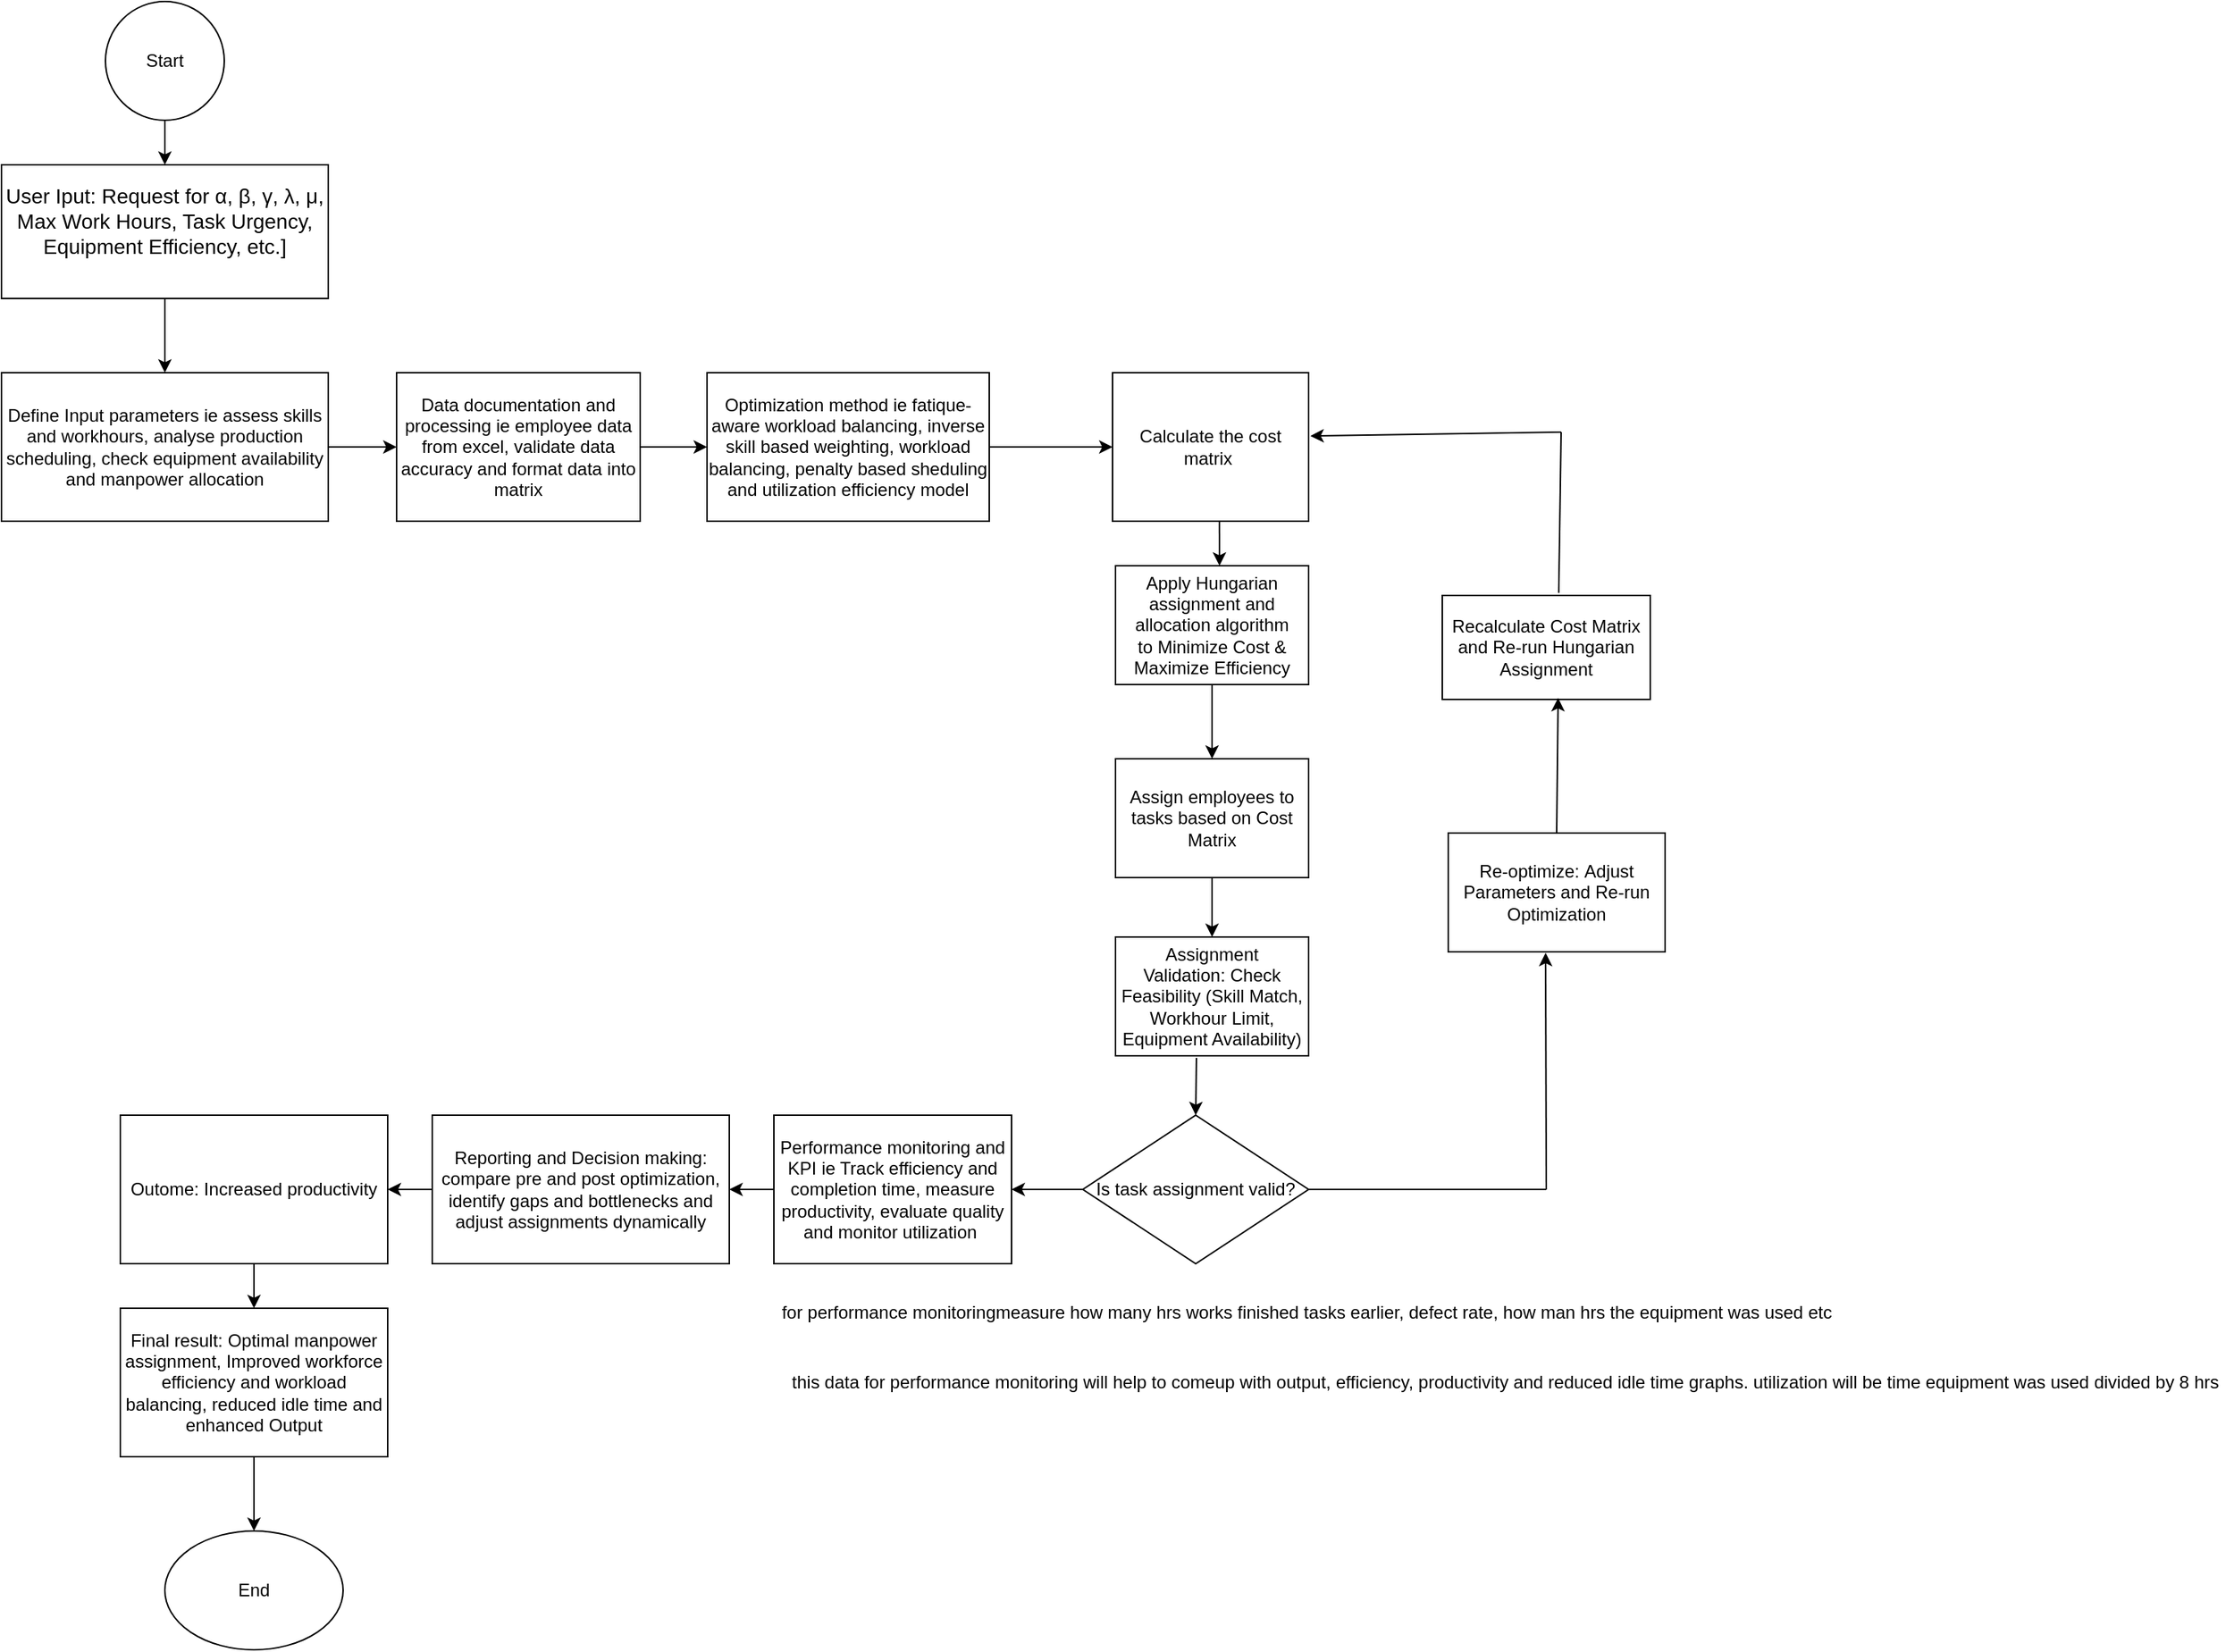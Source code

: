 <mxfile>
    <diagram name="Page-1" id="ewrQpTuAqCpcoub7UlBA">
        <mxGraphModel dx="906" dy="613" grid="1" gridSize="10" guides="1" tooltips="1" connect="1" arrows="1" fold="1" page="1" pageScale="1" pageWidth="850" pageHeight="1100" math="0" shadow="0">
            <root>
                <mxCell id="0"/>
                <mxCell id="1" parent="0"/>
                <mxCell id="90" value="Start" style="ellipse;whiteSpace=wrap;html=1;aspect=fixed;" vertex="1" parent="1">
                    <mxGeometry x="70" y="10" width="80" height="80" as="geometry"/>
                </mxCell>
                <mxCell id="111" style="edgeStyle=none;html=1;" edge="1" parent="1">
                    <mxGeometry relative="1" as="geometry">
                        <mxPoint x="30" y="180" as="targetPoint"/>
                        <mxPoint x="30" y="180" as="sourcePoint"/>
                    </mxGeometry>
                </mxCell>
                <object label="&lt;font style=&quot;font-size: 14px;&quot;&gt;User Iput: Request for&amp;nbsp;&lt;/font&gt;&lt;span style=&quot;background-color: transparent; font-size: 14px;&quot;&gt;α, β, γ, λ, μ, Max Work Hours, Task Urgency, Equipment Efficiency, etc.]&lt;/span&gt;&lt;div&gt;&lt;span style=&quot;background-color: transparent;&quot;&gt;&lt;br&gt;&lt;/span&gt;&lt;/div&gt;" id="91">
                    <mxCell style="rounded=0;whiteSpace=wrap;html=1;" vertex="1" parent="1">
                        <mxGeometry y="120" width="220" height="90" as="geometry"/>
                    </mxCell>
                </object>
                <mxCell id="92" value="Define Input parameters ie assess skills and workhours, analyse production scheduling, check equipment availability and manpower allocation" style="rounded=0;whiteSpace=wrap;html=1;" vertex="1" parent="1">
                    <mxGeometry y="260" width="220" height="100" as="geometry"/>
                </mxCell>
                <mxCell id="118" value="" style="edgeStyle=none;html=1;" edge="1" parent="1" source="93" target="94">
                    <mxGeometry relative="1" as="geometry"/>
                </mxCell>
                <mxCell id="93" value="Data documentation and processing ie employee data from excel, validate data accuracy and format data into matrix" style="rounded=0;whiteSpace=wrap;html=1;" vertex="1" parent="1">
                    <mxGeometry x="266" y="260" width="164" height="100" as="geometry"/>
                </mxCell>
                <mxCell id="94" value="Optimization method ie fatique-aware workload balancing, inverse skill based weighting, workload balancing, penalty based sheduling and utilization efficiency model" style="rounded=0;whiteSpace=wrap;html=1;" vertex="1" parent="1">
                    <mxGeometry x="475" y="260" width="190" height="100" as="geometry"/>
                </mxCell>
                <mxCell id="95" value="Apply Hungarian assignment and allocation algorithm to&amp;nbsp;Minimize Cost &amp;amp; Maximize Efficiency" style="rounded=0;whiteSpace=wrap;html=1;" vertex="1" parent="1">
                    <mxGeometry x="750" y="390" width="130" height="80" as="geometry"/>
                </mxCell>
                <mxCell id="96" value="Calculate the cost matrix&amp;nbsp;" style="rounded=0;whiteSpace=wrap;html=1;" vertex="1" parent="1">
                    <mxGeometry x="748" y="260" width="132" height="100" as="geometry"/>
                </mxCell>
                <mxCell id="97" value="Assign employees to tasks based on Cost Matrix" style="rounded=0;whiteSpace=wrap;html=1;" vertex="1" parent="1">
                    <mxGeometry x="750" y="520" width="130" height="80" as="geometry"/>
                </mxCell>
                <mxCell id="98" value="Assignment Validation:&amp;nbsp;Check Feasibility (Skill Match, Workhour Limit, Equipment Availability)" style="rounded=0;whiteSpace=wrap;html=1;" vertex="1" parent="1">
                    <mxGeometry x="750" y="640" width="130" height="80" as="geometry"/>
                </mxCell>
                <mxCell id="99" value="Is task assignment valid?" style="rhombus;whiteSpace=wrap;html=1;" vertex="1" parent="1">
                    <mxGeometry x="728" y="760" width="152" height="100" as="geometry"/>
                </mxCell>
                <mxCell id="101" value="Performance monitoring and KPI ie Track efficiency and completion time, measure productivity, evaluate quality and monitor utilization&amp;nbsp;" style="rounded=0;whiteSpace=wrap;html=1;" vertex="1" parent="1">
                    <mxGeometry x="520" y="760" width="160" height="100" as="geometry"/>
                </mxCell>
                <mxCell id="103" value="Reporting and Decision making: compare pre and post optimization, identify gaps and bottlenecks and adjust assignments dynamically" style="rounded=0;whiteSpace=wrap;html=1;" vertex="1" parent="1">
                    <mxGeometry x="290" y="760" width="200" height="100" as="geometry"/>
                </mxCell>
                <mxCell id="104" value="Outome: Increased productivity" style="rounded=0;whiteSpace=wrap;html=1;" vertex="1" parent="1">
                    <mxGeometry x="80" y="760" width="180" height="100" as="geometry"/>
                </mxCell>
                <mxCell id="105" value="End" style="ellipse;whiteSpace=wrap;html=1;" vertex="1" parent="1">
                    <mxGeometry x="110" y="1040" width="120" height="80" as="geometry"/>
                </mxCell>
                <mxCell id="106" value="Re-optimize:&amp;nbsp;Adjust Parameters and Re-run Optimization" style="rounded=0;whiteSpace=wrap;html=1;" vertex="1" parent="1">
                    <mxGeometry x="974" y="570" width="146" height="80" as="geometry"/>
                </mxCell>
                <mxCell id="107" value="Final result: Optimal manpower assignment, Improved workforce efficiency and workload balancing, reduced idle time and enhanced Output" style="rounded=0;whiteSpace=wrap;html=1;" vertex="1" parent="1">
                    <mxGeometry x="80" y="890" width="180" height="100" as="geometry"/>
                </mxCell>
                <mxCell id="113" value="Recalculate Cost Matrix and Re-run Hungarian Assignment" style="rounded=0;whiteSpace=wrap;html=1;" vertex="1" parent="1">
                    <mxGeometry x="970" y="410" width="140" height="70" as="geometry"/>
                </mxCell>
                <mxCell id="114" value="" style="endArrow=classic;html=1;exitX=0.5;exitY=1;exitDx=0;exitDy=0;" edge="1" parent="1" source="90">
                    <mxGeometry width="50" height="50" relative="1" as="geometry">
                        <mxPoint x="380" y="320" as="sourcePoint"/>
                        <mxPoint x="110" y="120" as="targetPoint"/>
                    </mxGeometry>
                </mxCell>
                <mxCell id="115" value="" style="endArrow=classic;html=1;exitX=0.5;exitY=1;exitDx=0;exitDy=0;" edge="1" parent="1" source="91" target="92">
                    <mxGeometry width="50" height="50" relative="1" as="geometry">
                        <mxPoint x="380" y="320" as="sourcePoint"/>
                        <mxPoint x="430" y="270" as="targetPoint"/>
                    </mxGeometry>
                </mxCell>
                <mxCell id="116" value="" style="endArrow=classic;html=1;exitX=1;exitY=0.5;exitDx=0;exitDy=0;" edge="1" parent="1" source="92" target="93">
                    <mxGeometry width="50" height="50" relative="1" as="geometry">
                        <mxPoint x="310" y="320" as="sourcePoint"/>
                        <mxPoint x="360" y="270" as="targetPoint"/>
                    </mxGeometry>
                </mxCell>
                <mxCell id="119" value="" style="endArrow=classic;html=1;exitX=1;exitY=0.5;exitDx=0;exitDy=0;entryX=0;entryY=0.5;entryDx=0;entryDy=0;" edge="1" parent="1" source="94" target="96">
                    <mxGeometry width="50" height="50" relative="1" as="geometry">
                        <mxPoint x="310" y="320" as="sourcePoint"/>
                        <mxPoint x="360" y="270" as="targetPoint"/>
                    </mxGeometry>
                </mxCell>
                <mxCell id="120" value="" style="endArrow=classic;html=1;exitX=0.545;exitY=1;exitDx=0;exitDy=0;exitPerimeter=0;" edge="1" parent="1" source="96">
                    <mxGeometry width="50" height="50" relative="1" as="geometry">
                        <mxPoint x="640" y="320" as="sourcePoint"/>
                        <mxPoint x="820" y="390" as="targetPoint"/>
                    </mxGeometry>
                </mxCell>
                <mxCell id="121" value="" style="endArrow=classic;html=1;exitX=0.5;exitY=1;exitDx=0;exitDy=0;entryX=0.5;entryY=0;entryDx=0;entryDy=0;" edge="1" parent="1" source="95" target="97">
                    <mxGeometry width="50" height="50" relative="1" as="geometry">
                        <mxPoint x="640" y="320" as="sourcePoint"/>
                        <mxPoint x="690" y="270" as="targetPoint"/>
                    </mxGeometry>
                </mxCell>
                <mxCell id="122" value="" style="endArrow=classic;html=1;exitX=0.5;exitY=1;exitDx=0;exitDy=0;" edge="1" parent="1" source="97" target="98">
                    <mxGeometry width="50" height="50" relative="1" as="geometry">
                        <mxPoint x="640" y="570" as="sourcePoint"/>
                        <mxPoint x="690" y="520" as="targetPoint"/>
                    </mxGeometry>
                </mxCell>
                <mxCell id="124" value="" style="endArrow=classic;html=1;entryX=0.5;entryY=0;entryDx=0;entryDy=0;exitX=0.419;exitY=1.018;exitDx=0;exitDy=0;exitPerimeter=0;" edge="1" parent="1" source="98" target="99">
                    <mxGeometry width="50" height="50" relative="1" as="geometry">
                        <mxPoint x="640" y="570" as="sourcePoint"/>
                        <mxPoint x="690" y="520" as="targetPoint"/>
                    </mxGeometry>
                </mxCell>
                <mxCell id="125" value="" style="endArrow=classic;html=1;exitX=0;exitY=0.5;exitDx=0;exitDy=0;entryX=1;entryY=0.5;entryDx=0;entryDy=0;" edge="1" parent="1" source="99" target="101">
                    <mxGeometry width="50" height="50" relative="1" as="geometry">
                        <mxPoint x="640" y="570" as="sourcePoint"/>
                        <mxPoint x="690" y="520" as="targetPoint"/>
                    </mxGeometry>
                </mxCell>
                <mxCell id="126" value="" style="endArrow=classic;html=1;exitX=0;exitY=0.5;exitDx=0;exitDy=0;" edge="1" parent="1" source="101" target="103">
                    <mxGeometry width="50" height="50" relative="1" as="geometry">
                        <mxPoint x="640" y="570" as="sourcePoint"/>
                        <mxPoint x="690" y="520" as="targetPoint"/>
                    </mxGeometry>
                </mxCell>
                <mxCell id="127" value="" style="endArrow=classic;html=1;exitX=0;exitY=0.5;exitDx=0;exitDy=0;entryX=1;entryY=0.5;entryDx=0;entryDy=0;" edge="1" parent="1" source="103" target="104">
                    <mxGeometry width="50" height="50" relative="1" as="geometry">
                        <mxPoint x="640" y="570" as="sourcePoint"/>
                        <mxPoint x="690" y="520" as="targetPoint"/>
                    </mxGeometry>
                </mxCell>
                <mxCell id="128" value="" style="endArrow=classic;html=1;exitX=0.5;exitY=1;exitDx=0;exitDy=0;" edge="1" parent="1" source="104" target="107">
                    <mxGeometry width="50" height="50" relative="1" as="geometry">
                        <mxPoint x="210" y="890" as="sourcePoint"/>
                        <mxPoint x="260" y="840" as="targetPoint"/>
                    </mxGeometry>
                </mxCell>
                <mxCell id="130" value="" style="endArrow=classic;html=1;exitX=0.5;exitY=1;exitDx=0;exitDy=0;entryX=0.5;entryY=0;entryDx=0;entryDy=0;" edge="1" parent="1" source="107" target="105">
                    <mxGeometry width="50" height="50" relative="1" as="geometry">
                        <mxPoint x="210" y="890" as="sourcePoint"/>
                        <mxPoint x="260" y="840" as="targetPoint"/>
                    </mxGeometry>
                </mxCell>
                <mxCell id="131" value="" style="endArrow=none;html=1;exitX=1;exitY=0.5;exitDx=0;exitDy=0;" edge="1" parent="1" source="99">
                    <mxGeometry width="50" height="50" relative="1" as="geometry">
                        <mxPoint x="640" y="720" as="sourcePoint"/>
                        <mxPoint x="1040" y="810" as="targetPoint"/>
                    </mxGeometry>
                </mxCell>
                <mxCell id="132" value="" style="endArrow=classic;html=1;entryX=0.449;entryY=1.008;entryDx=0;entryDy=0;entryPerimeter=0;" edge="1" parent="1" target="106">
                    <mxGeometry width="50" height="50" relative="1" as="geometry">
                        <mxPoint x="1040" y="810" as="sourcePoint"/>
                        <mxPoint x="690" y="670" as="targetPoint"/>
                    </mxGeometry>
                </mxCell>
                <mxCell id="134" value="" style="endArrow=none;html=1;exitX=0.56;exitY=-0.025;exitDx=0;exitDy=0;exitPerimeter=0;" edge="1" parent="1" source="113">
                    <mxGeometry width="50" height="50" relative="1" as="geometry">
                        <mxPoint x="640" y="410" as="sourcePoint"/>
                        <mxPoint x="1050" y="300" as="targetPoint"/>
                    </mxGeometry>
                </mxCell>
                <mxCell id="135" value="" style="endArrow=classic;html=1;entryX=1.009;entryY=0.426;entryDx=0;entryDy=0;entryPerimeter=0;" edge="1" parent="1" target="96">
                    <mxGeometry width="50" height="50" relative="1" as="geometry">
                        <mxPoint x="1050" y="300" as="sourcePoint"/>
                        <mxPoint x="690" y="360" as="targetPoint"/>
                    </mxGeometry>
                </mxCell>
                <mxCell id="136" value="" style="endArrow=classic;html=1;exitX=0.5;exitY=0;exitDx=0;exitDy=0;entryX=0.557;entryY=0.986;entryDx=0;entryDy=0;entryPerimeter=0;" edge="1" parent="1" source="106" target="113">
                    <mxGeometry width="50" height="50" relative="1" as="geometry">
                        <mxPoint x="640" y="490" as="sourcePoint"/>
                        <mxPoint x="690" y="440" as="targetPoint"/>
                    </mxGeometry>
                </mxCell>
                <mxCell id="139" value="for performance monitoringmeasure how many hrs works finished tasks earlier, defect rate, how man hrs the equipment was used etc&amp;nbsp;" style="text;html=1;align=center;verticalAlign=middle;resizable=0;points=[];autosize=1;strokeColor=none;fillColor=none;" vertex="1" parent="1">
                    <mxGeometry x="515" y="878" width="730" height="30" as="geometry"/>
                </mxCell>
                <mxCell id="140" value="this data for performance monitoring will help to comeup with output, efficiency, productivity and reduced idle time graphs. utilization will be time equipment was used divided by 8 hrs" style="text;html=1;align=center;verticalAlign=middle;resizable=0;points=[];autosize=1;strokeColor=none;fillColor=none;" vertex="1" parent="1">
                    <mxGeometry x="522" y="925" width="980" height="30" as="geometry"/>
                </mxCell>
            </root>
        </mxGraphModel>
    </diagram>
</mxfile>